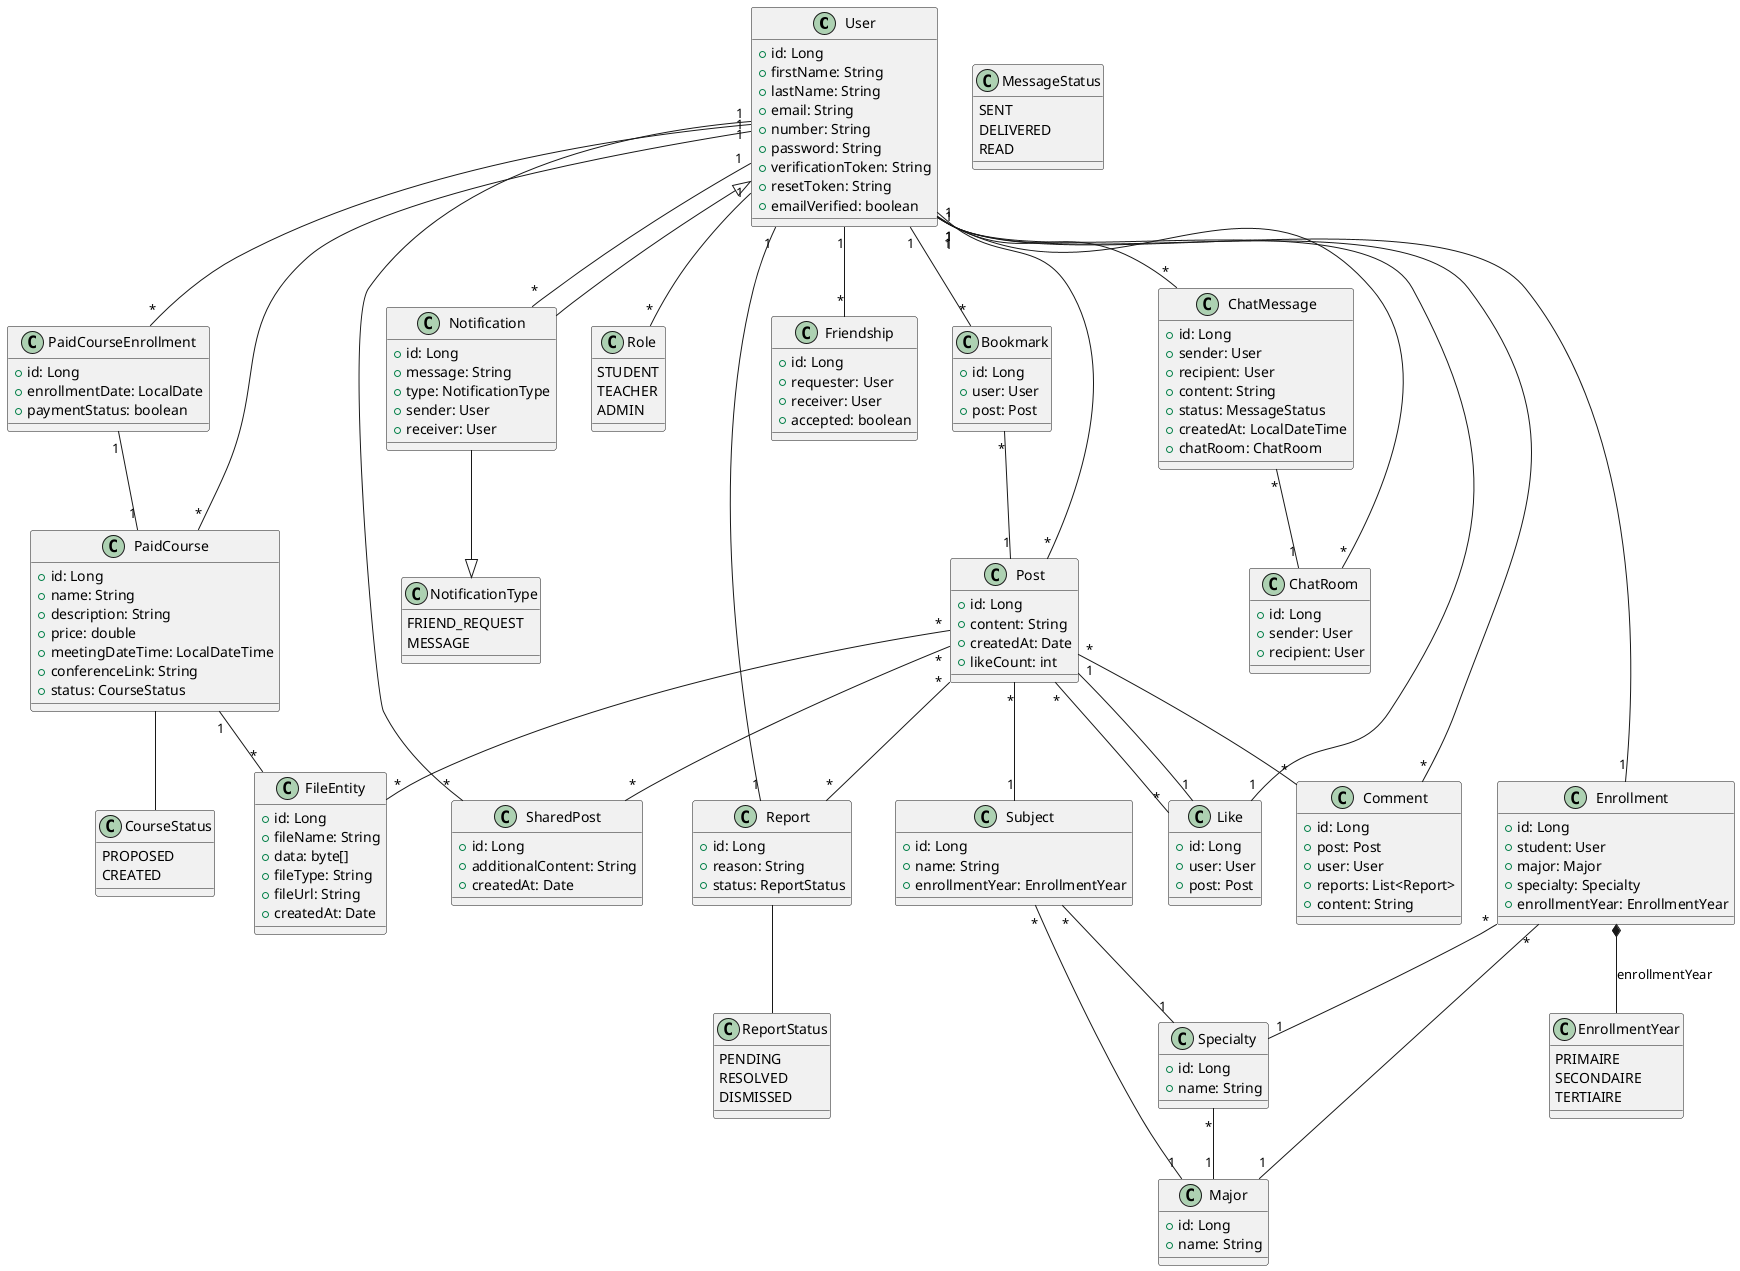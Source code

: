 @startuml

    class User {
        +id: Long
        +firstName: String
        +lastName: String
        +email: String
        +number: String
        +password: String
        +verificationToken: String
        +resetToken: String
        +emailVerified: boolean
    }

    class Post {
        +id: Long
        +content: String
        +createdAt: Date
        +likeCount: int
    }

    class Subject {
        +id: Long
        +name: String
        +enrollmentYear: EnrollmentYear
    }

    class Major {
        +id: Long
        +name: String
    }

    class Specialty {
        +id: Long
        +name: String
    }

    class PaidCourse {
        +id: Long
        +name: String
        +description: String
        +price: double
        +meetingDateTime: LocalDateTime
        +conferenceLink: String
        +status: CourseStatus
    }

    class FileEntity {
        +id: Long
        +fileName: String
        +data: byte[]
        +fileType: String
        +fileUrl: String
        +createdAt: Date
    }

    class PaidCourseEnrollment {
        +id: Long
        +enrollmentDate: LocalDate
        +paymentStatus: boolean
    }

    class Report {
        +id: Long
        +reason: String
        +status: ReportStatus
    }

    class SharedPost {
        +id: Long
        +additionalContent: String
        +createdAt: Date
    }

  class Role {
      STUDENT
      TEACHER
      ADMIN
  }

  class ReportStatus {
      PENDING
      RESOLVED
      DISMISSED
  }

  class EnrollmentYear {
      PRIMAIRE
      SECONDAIRE
      TERTIAIRE
  }

  class CourseStatus {
      PROPOSED
      CREATED
  }

  class NotificationType {
      FRIEND_REQUEST
      MESSAGE
  }

  class MessageStatus {
      SENT
      DELIVERED
      READ
  }

  class Notification {
      +id: Long
      +message: String
      +type: NotificationType
      +sender: User
      +receiver: User
  }

  class Like {
      +id: Long
      +user: User
      +post: Post
  }

  class Friendship {
      +id: Long
      +requester: User
      +receiver: User
      +accepted: boolean
  }

  class Enrollment {
      +id: Long
      +student: User
      +major: Major
      +specialty: Specialty
      +enrollmentYear: EnrollmentYear
  }

  class Comment {
      +id: Long
      +post: Post
      +user: User
      +reports: List<Report>
      +content: String
  }

  class ChatRoom {
      +id: Long
      +sender: User
      +recipient: User
  }

  class ChatMessage {
      +id: Long
      +sender: User
      +recipient: User
      +content: String
      +status: MessageStatus
      +createdAt: LocalDateTime
      +chatRoom: ChatRoom
  }

  class Bookmark {
      +id: Long
      +user: User
      +post: Post
  }


    User "1" -- "1" Enrollment
    User "1" -- "*" Post
    User "1" -- "*" PaidCourse
    User "1" -- "*" PaidCourseEnrollment
    User "1" -- "*" SharedPost
    User "1" -- "*" Role
    User "1" -- "*" Friendship
    User "1" -- "*" Notification
    User "1" -- "*" ChatRoom
    User "1" -- "*" ChatMessage
    User "1" -- "*" Bookmark

    Post "*" -- "1" Subject
    Post "*" -- "*" FileEntity
    Post "*" -- "*" SharedPost
    Post "*" -- "*" Like
    Post "*" -- "*" Comment
    Post "*" -- "*" Report

    Subject "*" -- "1" Major
    Subject "*" -- "1" Specialty

    Specialty "*" -- "1" Major

    PaidCourse "1" -- "*" FileEntity
    PaidCourse -- CourseStatus


    PaidCourseEnrollment "1" -- "1" PaidCourse

    Report "1" -- "1" User
    Report -- ReportStatus



    Like "1" -- "1" User
    Like "1" -- "1" Post



    Enrollment "*" -- "1" Major
    Enrollment "*" -- "1" Specialty
    Enrollment *-- EnrollmentYear : enrollmentYear


    Comment "*" -- "1" User



    ChatMessage "*" -- "1" ChatRoom

    Bookmark "*" -- "1" Post


Notification --|> NotificationType
Notification --|> User


@enduml
